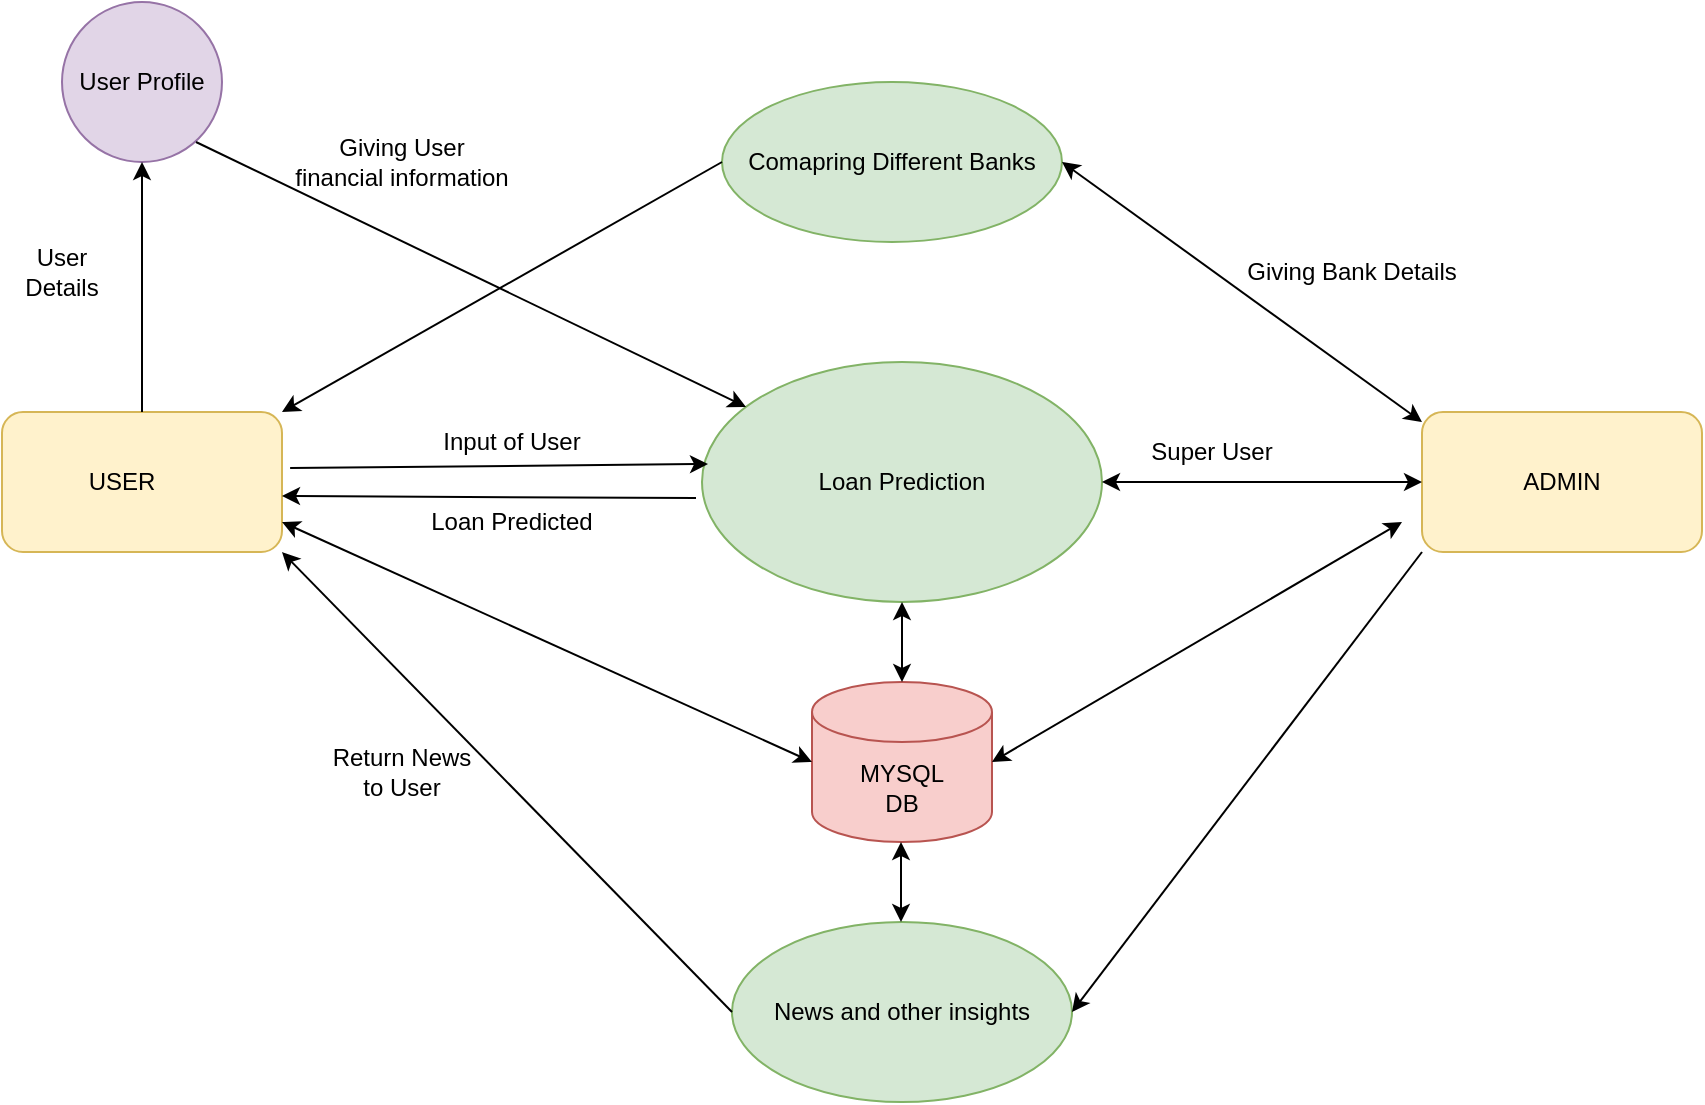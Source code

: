 <mxfile version="23.1.1" type="device">
  <diagram name="Page-1" id="r_QA9Rb3Z6AVaBZsFyC4">
    <mxGraphModel dx="954" dy="606" grid="1" gridSize="10" guides="1" tooltips="1" connect="1" arrows="1" fold="1" page="1" pageScale="1" pageWidth="850" pageHeight="1100" math="0" shadow="0">
      <root>
        <mxCell id="0" />
        <mxCell id="1" parent="0" />
        <mxCell id="n89TH5gM_hRs1kQUuN_D-1" value="Loan Prediction" style="ellipse;whiteSpace=wrap;html=1;fillColor=#d5e8d4;strokeColor=#82b366;" vertex="1" parent="1">
          <mxGeometry x="360" y="320" width="200" height="120" as="geometry" />
        </mxCell>
        <mxCell id="n89TH5gM_hRs1kQUuN_D-2" value="USER&lt;span style=&quot;white-space: pre;&quot;&gt;&#x9;&lt;/span&gt;" style="rounded=1;whiteSpace=wrap;html=1;fillColor=#fff2cc;strokeColor=#d6b656;" vertex="1" parent="1">
          <mxGeometry x="10" y="345" width="140" height="70" as="geometry" />
        </mxCell>
        <mxCell id="n89TH5gM_hRs1kQUuN_D-3" value="ADMIN" style="rounded=1;whiteSpace=wrap;html=1;fillColor=#fff2cc;strokeColor=#d6b656;" vertex="1" parent="1">
          <mxGeometry x="720" y="345" width="140" height="70" as="geometry" />
        </mxCell>
        <mxCell id="n89TH5gM_hRs1kQUuN_D-7" value="" style="endArrow=classic;startArrow=classic;html=1;rounded=0;entryX=0;entryY=0.5;entryDx=0;entryDy=0;exitX=0;exitY=1;exitDx=0;exitDy=0;" edge="1" parent="1" source="n89TH5gM_hRs1kQUuN_D-10" target="n89TH5gM_hRs1kQUuN_D-3">
          <mxGeometry width="50" height="50" relative="1" as="geometry">
            <mxPoint x="540" y="379.5" as="sourcePoint" />
            <mxPoint x="690" y="379.5" as="targetPoint" />
          </mxGeometry>
        </mxCell>
        <mxCell id="n89TH5gM_hRs1kQUuN_D-8" value="Input of User" style="text;html=1;strokeColor=none;fillColor=none;align=center;verticalAlign=middle;whiteSpace=wrap;rounded=0;" vertex="1" parent="1">
          <mxGeometry x="210" y="345" width="110" height="30" as="geometry" />
        </mxCell>
        <mxCell id="n89TH5gM_hRs1kQUuN_D-9" value="Loan Predicted" style="text;html=1;strokeColor=none;fillColor=none;align=center;verticalAlign=middle;whiteSpace=wrap;rounded=0;" vertex="1" parent="1">
          <mxGeometry x="210" y="385" width="110" height="30" as="geometry" />
        </mxCell>
        <mxCell id="n89TH5gM_hRs1kQUuN_D-10" value="Super User" style="text;html=1;strokeColor=none;fillColor=none;align=center;verticalAlign=middle;whiteSpace=wrap;rounded=0;" vertex="1" parent="1">
          <mxGeometry x="560" y="350" width="110" height="30" as="geometry" />
        </mxCell>
        <mxCell id="n89TH5gM_hRs1kQUuN_D-12" value="Comapring Different Banks" style="ellipse;whiteSpace=wrap;html=1;fillColor=#d5e8d4;strokeColor=#82b366;" vertex="1" parent="1">
          <mxGeometry x="370" y="180" width="170" height="80" as="geometry" />
        </mxCell>
        <mxCell id="n89TH5gM_hRs1kQUuN_D-13" value="" style="endArrow=classic;html=1;rounded=0;entryX=0.015;entryY=0.425;entryDx=0;entryDy=0;entryPerimeter=0;exitX=1.029;exitY=0.4;exitDx=0;exitDy=0;exitPerimeter=0;" edge="1" parent="1" source="n89TH5gM_hRs1kQUuN_D-2" target="n89TH5gM_hRs1kQUuN_D-1">
          <mxGeometry width="50" height="50" relative="1" as="geometry">
            <mxPoint x="140" y="370" as="sourcePoint" />
            <mxPoint x="190" y="320" as="targetPoint" />
          </mxGeometry>
        </mxCell>
        <mxCell id="n89TH5gM_hRs1kQUuN_D-14" value="" style="endArrow=classic;html=1;rounded=0;entryX=1;entryY=0.6;entryDx=0;entryDy=0;entryPerimeter=0;exitX=-0.015;exitY=0.567;exitDx=0;exitDy=0;exitPerimeter=0;" edge="1" parent="1" source="n89TH5gM_hRs1kQUuN_D-1" target="n89TH5gM_hRs1kQUuN_D-2">
          <mxGeometry width="50" height="50" relative="1" as="geometry">
            <mxPoint x="158.5" y="510" as="sourcePoint" />
            <mxPoint x="371.5" y="511" as="targetPoint" />
          </mxGeometry>
        </mxCell>
        <mxCell id="n89TH5gM_hRs1kQUuN_D-15" value="User Profile" style="ellipse;whiteSpace=wrap;html=1;aspect=fixed;fillColor=#e1d5e7;strokeColor=#9673a6;" vertex="1" parent="1">
          <mxGeometry x="40" y="140" width="80" height="80" as="geometry" />
        </mxCell>
        <mxCell id="n89TH5gM_hRs1kQUuN_D-17" value="" style="endArrow=classic;html=1;rounded=0;" edge="1" parent="1" target="n89TH5gM_hRs1kQUuN_D-1">
          <mxGeometry width="50" height="50" relative="1" as="geometry">
            <mxPoint x="107" y="210" as="sourcePoint" />
            <mxPoint x="320" y="211" as="targetPoint" />
          </mxGeometry>
        </mxCell>
        <mxCell id="n89TH5gM_hRs1kQUuN_D-19" value="" style="endArrow=classic;html=1;rounded=0;exitX=0;exitY=0.5;exitDx=0;exitDy=0;entryX=1;entryY=0;entryDx=0;entryDy=0;" edge="1" parent="1" source="n89TH5gM_hRs1kQUuN_D-12" target="n89TH5gM_hRs1kQUuN_D-2">
          <mxGeometry width="50" height="50" relative="1" as="geometry">
            <mxPoint x="330" y="235" as="sourcePoint" />
            <mxPoint x="550" y="110" as="targetPoint" />
          </mxGeometry>
        </mxCell>
        <mxCell id="n89TH5gM_hRs1kQUuN_D-20" value="" style="endArrow=classic;startArrow=classic;html=1;rounded=0;entryX=0;entryY=0.5;entryDx=0;entryDy=0;exitX=1;exitY=0.5;exitDx=0;exitDy=0;" edge="1" parent="1" source="n89TH5gM_hRs1kQUuN_D-12">
          <mxGeometry width="50" height="50" relative="1" as="geometry">
            <mxPoint x="560" y="350" as="sourcePoint" />
            <mxPoint x="720" y="350" as="targetPoint" />
          </mxGeometry>
        </mxCell>
        <mxCell id="n89TH5gM_hRs1kQUuN_D-21" value="News and other insights" style="ellipse;whiteSpace=wrap;html=1;fillColor=#d5e8d4;strokeColor=#82b366;" vertex="1" parent="1">
          <mxGeometry x="375" y="600" width="170" height="90" as="geometry" />
        </mxCell>
        <mxCell id="n89TH5gM_hRs1kQUuN_D-22" value="" style="endArrow=classic;html=1;rounded=0;exitX=0;exitY=0.5;exitDx=0;exitDy=0;entryX=1;entryY=1;entryDx=0;entryDy=0;" edge="1" parent="1" source="n89TH5gM_hRs1kQUuN_D-21" target="n89TH5gM_hRs1kQUuN_D-2">
          <mxGeometry width="50" height="50" relative="1" as="geometry">
            <mxPoint x="117" y="220" as="sourcePoint" />
            <mxPoint x="383" y="352" as="targetPoint" />
          </mxGeometry>
        </mxCell>
        <mxCell id="n89TH5gM_hRs1kQUuN_D-23" value="" style="endArrow=classic;html=1;rounded=0;exitX=0;exitY=1;exitDx=0;exitDy=0;entryX=1;entryY=0.5;entryDx=0;entryDy=0;" edge="1" parent="1" source="n89TH5gM_hRs1kQUuN_D-3" target="n89TH5gM_hRs1kQUuN_D-21">
          <mxGeometry width="50" height="50" relative="1" as="geometry">
            <mxPoint x="360" y="560" as="sourcePoint" />
            <mxPoint x="150" y="425" as="targetPoint" />
          </mxGeometry>
        </mxCell>
        <mxCell id="n89TH5gM_hRs1kQUuN_D-24" value="" style="endArrow=classic;html=1;rounded=0;entryX=0.5;entryY=1;entryDx=0;entryDy=0;exitX=0.5;exitY=0;exitDx=0;exitDy=0;" edge="1" parent="1" source="n89TH5gM_hRs1kQUuN_D-2" target="n89TH5gM_hRs1kQUuN_D-15">
          <mxGeometry width="50" height="50" relative="1" as="geometry">
            <mxPoint x="70" y="340" as="sourcePoint" />
            <mxPoint x="110" y="290" as="targetPoint" />
          </mxGeometry>
        </mxCell>
        <mxCell id="n89TH5gM_hRs1kQUuN_D-25" value="User Details" style="text;html=1;strokeColor=none;fillColor=none;align=center;verticalAlign=middle;whiteSpace=wrap;rounded=0;" vertex="1" parent="1">
          <mxGeometry x="10" y="260" width="60" height="30" as="geometry" />
        </mxCell>
        <mxCell id="n89TH5gM_hRs1kQUuN_D-28" value="MYSQL&lt;br&gt;DB" style="shape=cylinder3;whiteSpace=wrap;html=1;boundedLbl=1;backgroundOutline=1;size=15;fillColor=#f8cecc;strokeColor=#b85450;" vertex="1" parent="1">
          <mxGeometry x="415" y="480" width="90" height="80" as="geometry" />
        </mxCell>
        <mxCell id="n89TH5gM_hRs1kQUuN_D-30" value="" style="endArrow=classic;startArrow=classic;html=1;rounded=0;entryX=0.5;entryY=1;entryDx=0;entryDy=0;entryPerimeter=0;exitX=0.5;exitY=0;exitDx=0;exitDy=0;exitPerimeter=0;" edge="1" parent="1" source="n89TH5gM_hRs1kQUuN_D-28" target="n89TH5gM_hRs1kQUuN_D-1">
          <mxGeometry width="50" height="50" relative="1" as="geometry">
            <mxPoint x="420" y="490" as="sourcePoint" />
            <mxPoint x="470" y="440" as="targetPoint" />
          </mxGeometry>
        </mxCell>
        <mxCell id="n89TH5gM_hRs1kQUuN_D-31" value="" style="endArrow=classic;startArrow=classic;html=1;rounded=0;entryX=0.5;entryY=1;entryDx=0;entryDy=0;entryPerimeter=0;exitX=0.5;exitY=0;exitDx=0;exitDy=0;exitPerimeter=0;" edge="1" parent="1">
          <mxGeometry width="50" height="50" relative="1" as="geometry">
            <mxPoint x="459.5" y="600" as="sourcePoint" />
            <mxPoint x="459.5" y="560" as="targetPoint" />
          </mxGeometry>
        </mxCell>
        <mxCell id="n89TH5gM_hRs1kQUuN_D-34" value="" style="endArrow=classic;startArrow=classic;html=1;rounded=0;entryX=0;entryY=0.5;entryDx=0;entryDy=0;exitX=1;exitY=0.5;exitDx=0;exitDy=0;entryPerimeter=0;" edge="1" parent="1" target="n89TH5gM_hRs1kQUuN_D-28">
          <mxGeometry width="50" height="50" relative="1" as="geometry">
            <mxPoint x="150" y="400" as="sourcePoint" />
            <mxPoint x="330" y="530" as="targetPoint" />
          </mxGeometry>
        </mxCell>
        <mxCell id="n89TH5gM_hRs1kQUuN_D-35" value="" style="endArrow=classic;startArrow=classic;html=1;rounded=0;exitX=1;exitY=0.5;exitDx=0;exitDy=0;exitPerimeter=0;" edge="1" parent="1" source="n89TH5gM_hRs1kQUuN_D-28">
          <mxGeometry width="50" height="50" relative="1" as="geometry">
            <mxPoint x="560" y="240" as="sourcePoint" />
            <mxPoint x="710" y="400" as="targetPoint" />
          </mxGeometry>
        </mxCell>
        <mxCell id="n89TH5gM_hRs1kQUuN_D-36" value="Return News to User" style="text;html=1;strokeColor=none;fillColor=none;align=center;verticalAlign=middle;whiteSpace=wrap;rounded=0;" vertex="1" parent="1">
          <mxGeometry x="170" y="510" width="80" height="30" as="geometry" />
        </mxCell>
        <mxCell id="n89TH5gM_hRs1kQUuN_D-38" value="Giving Bank Details" style="text;html=1;strokeColor=none;fillColor=none;align=center;verticalAlign=middle;whiteSpace=wrap;rounded=0;" vertex="1" parent="1">
          <mxGeometry x="630" y="260" width="110" height="30" as="geometry" />
        </mxCell>
        <mxCell id="n89TH5gM_hRs1kQUuN_D-39" value="Giving User financial information" style="text;html=1;strokeColor=none;fillColor=none;align=center;verticalAlign=middle;whiteSpace=wrap;rounded=0;" vertex="1" parent="1">
          <mxGeometry x="155" y="205" width="110" height="30" as="geometry" />
        </mxCell>
      </root>
    </mxGraphModel>
  </diagram>
</mxfile>

